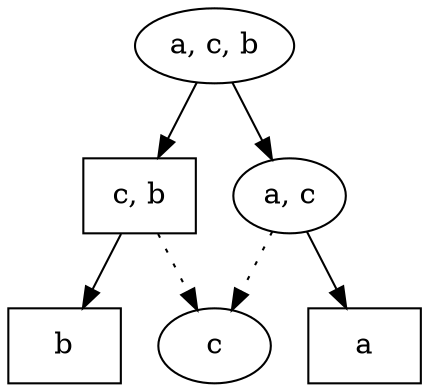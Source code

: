 // None
digraph {
	0 [label="a, c, b"]
	1 [label="a",shape=box]
	2 [label="c, b",shape=box]
	3 [label="b",shape=box]
	4 [label="a, c"]
	5 [label="c"]
	0 -> 2 []
	0 -> 4 []
	2 -> 3 []
	2 -> 5 [style=dotted]
	4 -> 1 []
	4 -> 5 [style=dotted]
}
